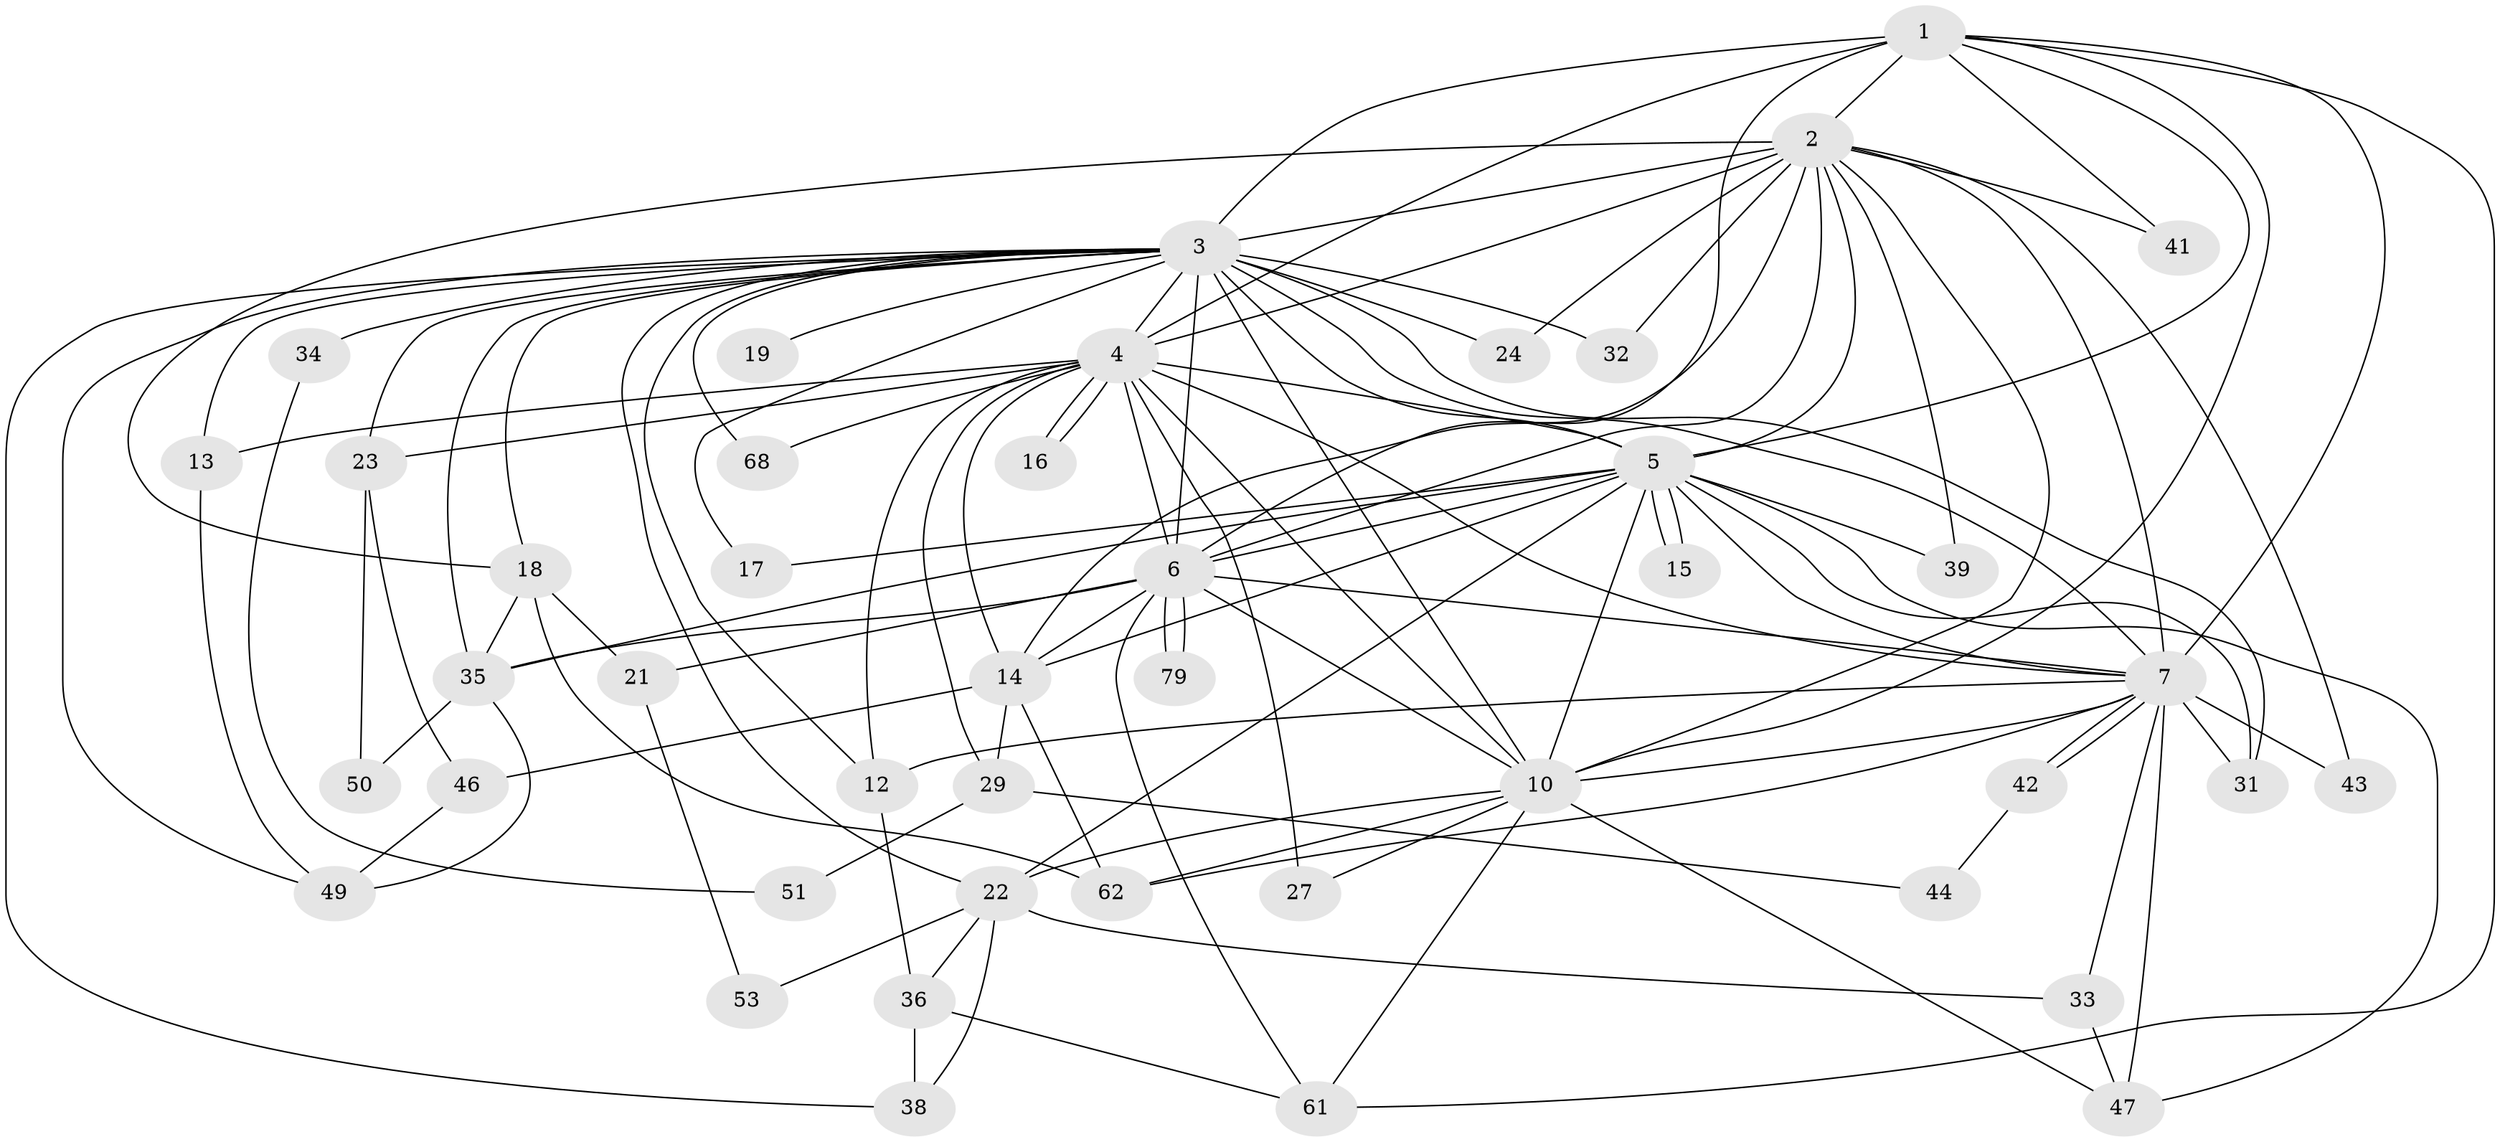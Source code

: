 // original degree distribution, {12: 0.011235955056179775, 13: 0.011235955056179775, 24: 0.011235955056179775, 25: 0.011235955056179775, 23: 0.011235955056179775, 21: 0.02247191011235955, 18: 0.02247191011235955, 16: 0.011235955056179775, 5: 0.033707865168539325, 4: 0.0898876404494382, 3: 0.21348314606741572, 2: 0.5168539325842697, 6: 0.02247191011235955, 7: 0.011235955056179775}
// Generated by graph-tools (version 1.1) at 2025/13/03/09/25 04:13:43]
// undirected, 44 vertices, 114 edges
graph export_dot {
graph [start="1"]
  node [color=gray90,style=filled];
  1;
  2 [super="+66+59+9"];
  3 [super="+84+82+87+45+60+58+55+8"];
  4 [super="+75+69+40"];
  5 [super="+11+81+54+28+56+48+64+57"];
  6 [super="+26+20+30"];
  7;
  10 [super="+67"];
  12;
  13;
  14 [super="+25"];
  15 [super="+37"];
  16;
  17;
  18;
  19;
  21;
  22;
  23;
  24;
  27;
  29;
  31;
  32 [super="+76"];
  33;
  34;
  35 [super="+65"];
  36;
  38;
  39;
  41;
  42;
  43;
  44;
  46;
  47 [super="+63"];
  49 [super="+72+52"];
  50;
  51;
  53;
  61 [super="+80"];
  62 [super="+73+78"];
  68;
  79;
  1 -- 2 [weight=2];
  1 -- 3 [weight=2];
  1 -- 4;
  1 -- 5;
  1 -- 6;
  1 -- 7;
  1 -- 10 [weight=2];
  1 -- 41;
  1 -- 61;
  2 -- 3 [weight=5];
  2 -- 4 [weight=3];
  2 -- 5 [weight=4];
  2 -- 6 [weight=2];
  2 -- 7 [weight=2];
  2 -- 10 [weight=2];
  2 -- 24;
  2 -- 32;
  2 -- 39;
  2 -- 41;
  2 -- 43;
  2 -- 14;
  2 -- 18;
  3 -- 4 [weight=5];
  3 -- 5 [weight=3];
  3 -- 6 [weight=4];
  3 -- 7 [weight=2];
  3 -- 10 [weight=3];
  3 -- 13;
  3 -- 17 [weight=2];
  3 -- 18 [weight=2];
  3 -- 19 [weight=2];
  3 -- 34 [weight=2];
  3 -- 49;
  3 -- 32 [weight=2];
  3 -- 12;
  3 -- 38;
  3 -- 35;
  3 -- 68;
  3 -- 22;
  3 -- 23;
  3 -- 24;
  3 -- 31;
  4 -- 5 [weight=2];
  4 -- 6 [weight=2];
  4 -- 7 [weight=2];
  4 -- 10;
  4 -- 12;
  4 -- 13;
  4 -- 14;
  4 -- 16;
  4 -- 16;
  4 -- 27;
  4 -- 29;
  4 -- 68;
  4 -- 23;
  5 -- 6 [weight=4];
  5 -- 7;
  5 -- 10 [weight=3];
  5 -- 15 [weight=3];
  5 -- 15;
  5 -- 47;
  5 -- 39;
  5 -- 35;
  5 -- 14;
  5 -- 17;
  5 -- 31;
  5 -- 22;
  6 -- 7;
  6 -- 10;
  6 -- 14;
  6 -- 21;
  6 -- 35;
  6 -- 61;
  6 -- 79;
  6 -- 79;
  7 -- 10;
  7 -- 12;
  7 -- 31;
  7 -- 33;
  7 -- 42;
  7 -- 42;
  7 -- 43;
  7 -- 47;
  7 -- 62;
  10 -- 22;
  10 -- 27;
  10 -- 61;
  10 -- 62;
  10 -- 47;
  12 -- 36;
  13 -- 49;
  14 -- 29;
  14 -- 62;
  14 -- 46;
  18 -- 21;
  18 -- 35;
  18 -- 62;
  21 -- 53;
  22 -- 33;
  22 -- 36;
  22 -- 38;
  22 -- 53;
  23 -- 46;
  23 -- 50;
  29 -- 44;
  29 -- 51;
  33 -- 47;
  34 -- 51;
  35 -- 49;
  35 -- 50;
  36 -- 38;
  36 -- 61;
  42 -- 44;
  46 -- 49;
}

